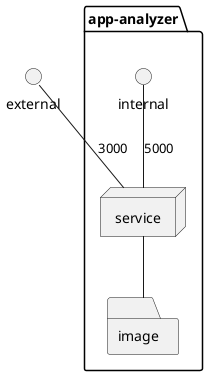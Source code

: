 @startuml

interface external

package  "app-analyzer" {
  interface internal
  node service
  folder image
}
service -- image
external -- service : 3000
internal -- service : 5000

@enduml

